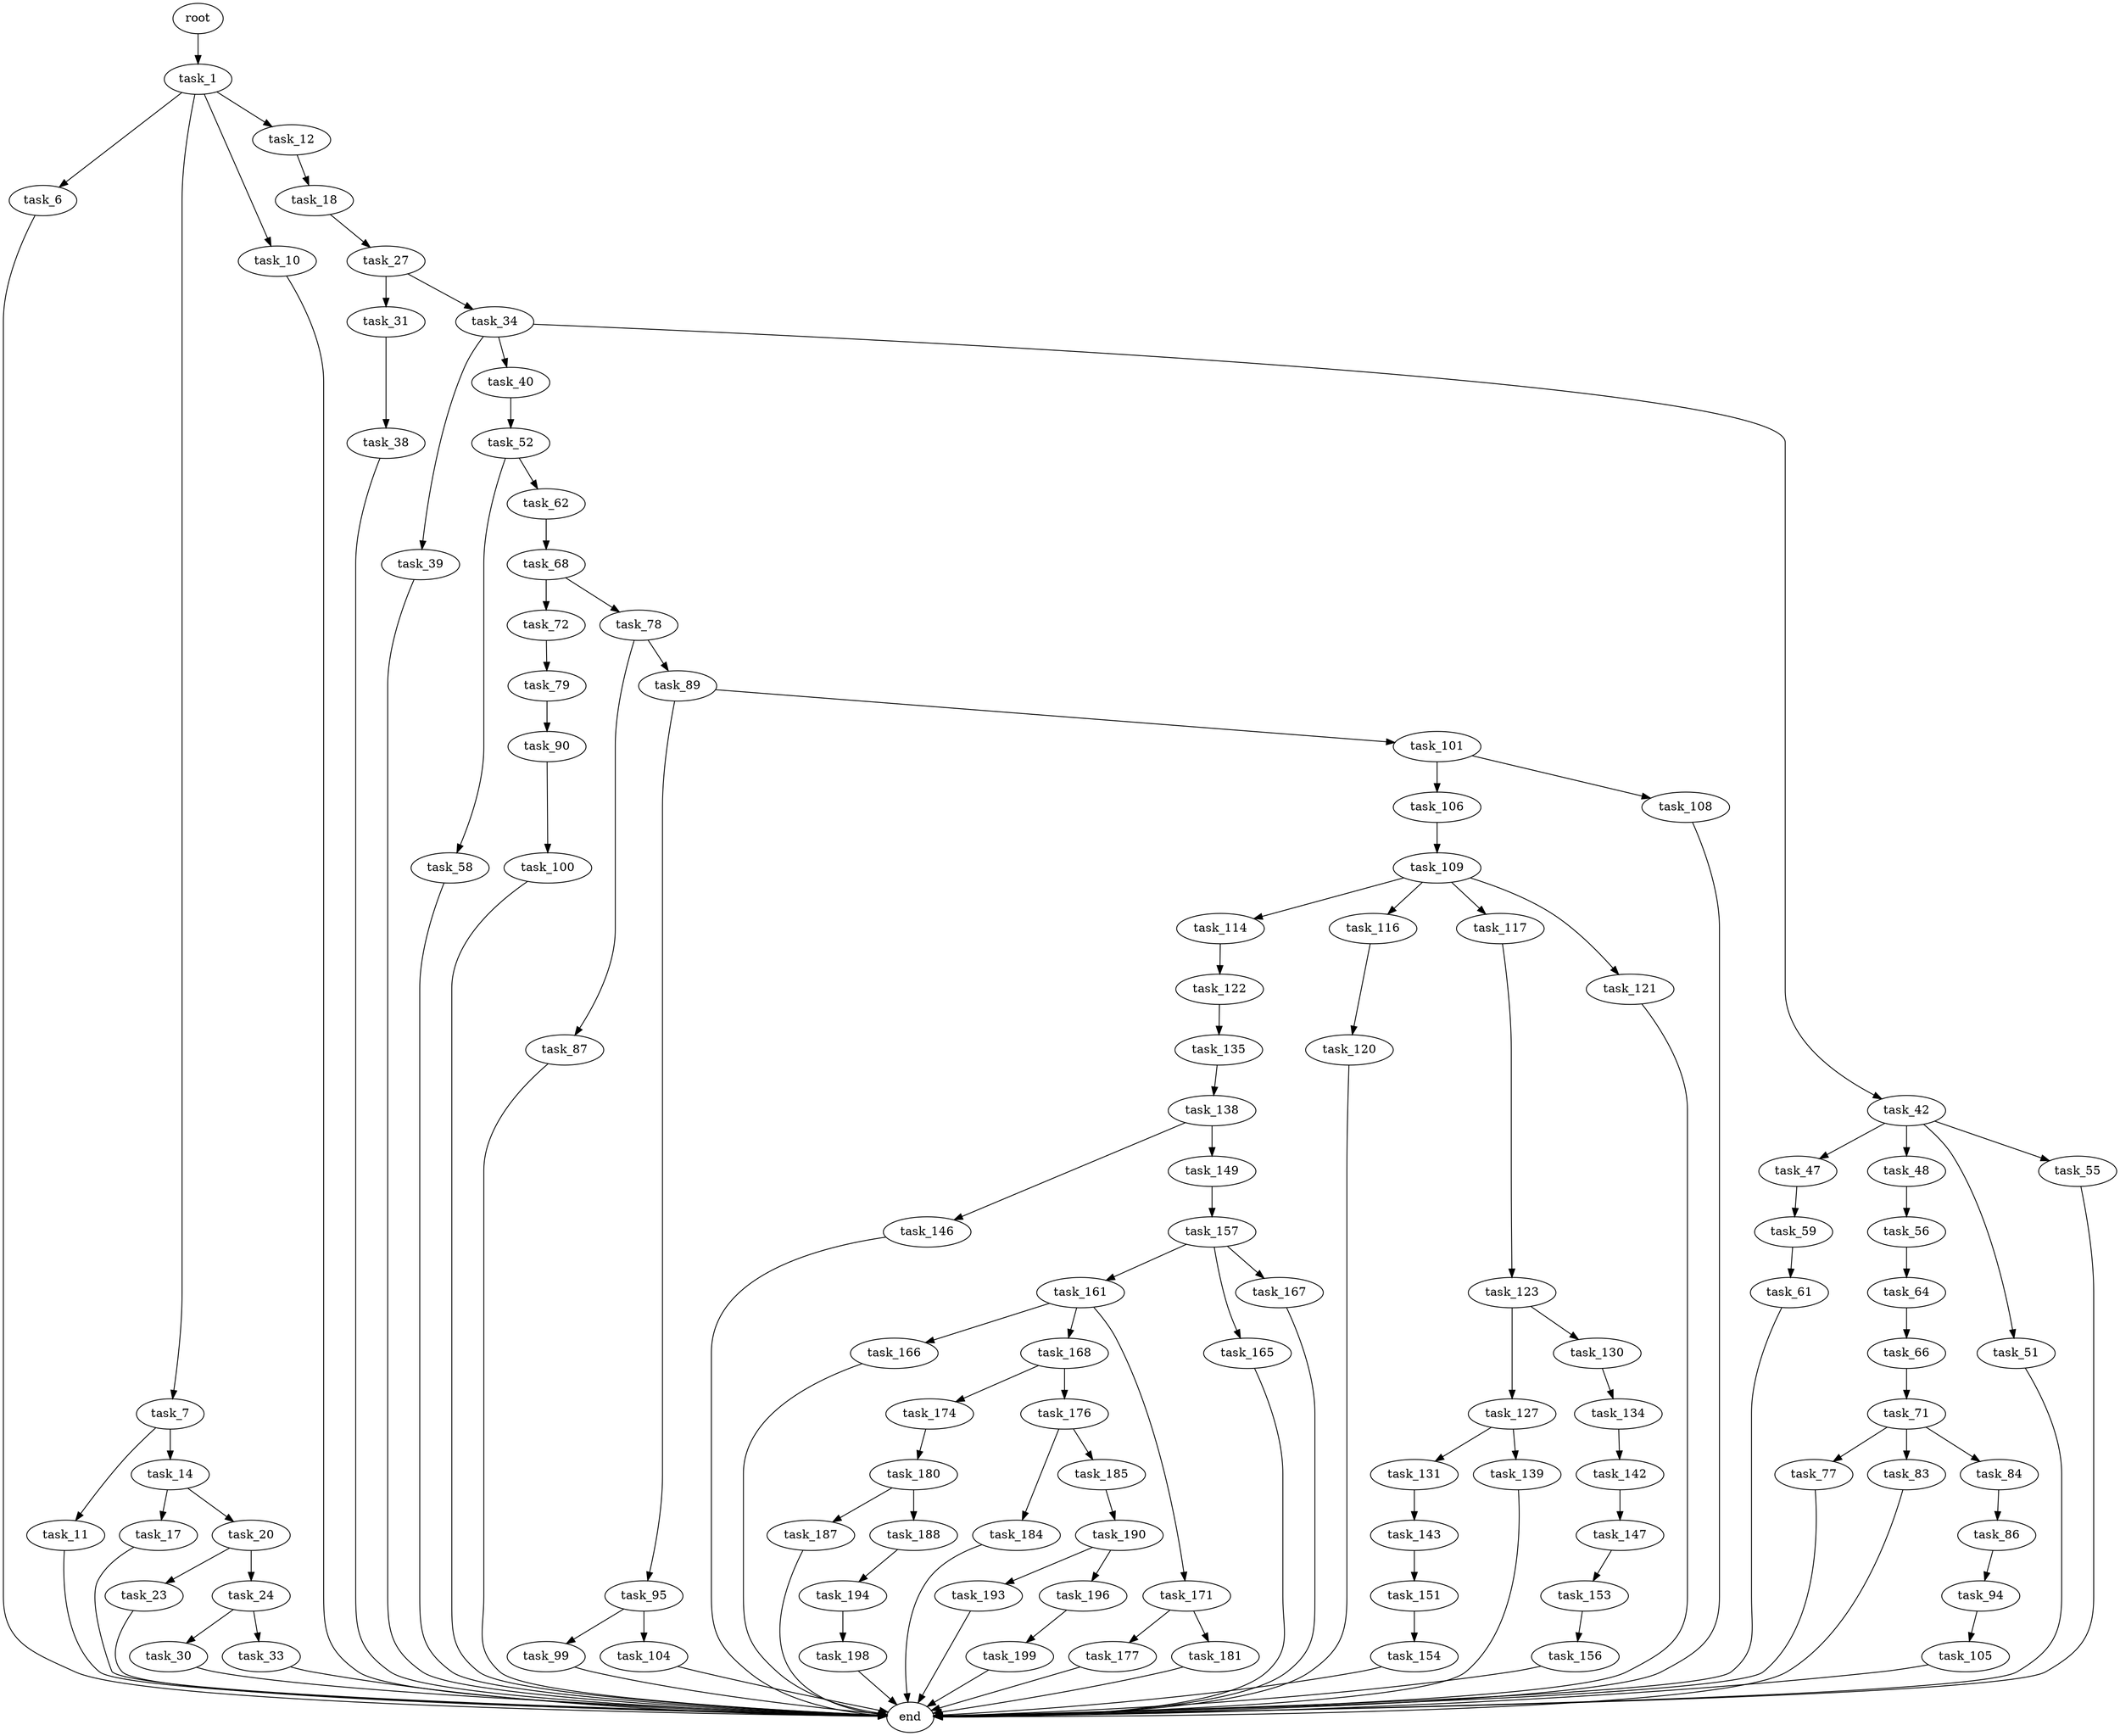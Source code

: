 digraph G {
  root [size="0.000000"];
  task_1 [size="549755813888.000000"];
  task_6 [size="782757789696.000000"];
  task_7 [size="346291660.000000"];
  task_10 [size="549755813888.000000"];
  task_11 [size="231928233984.000000"];
  task_12 [size="368293445632.000000"];
  task_14 [size="552970057935.000000"];
  task_17 [size="7152230777.000000"];
  task_18 [size="424407511728.000000"];
  task_20 [size="276536358505.000000"];
  task_23 [size="1218110148874.000000"];
  task_24 [size="1318189372.000000"];
  task_27 [size="2813317403.000000"];
  task_30 [size="1073741824000.000000"];
  task_31 [size="1594571252.000000"];
  task_33 [size="148197391329.000000"];
  task_34 [size="2214097878.000000"];
  task_38 [size="550086626224.000000"];
  task_39 [size="1140791785716.000000"];
  task_40 [size="14722956729.000000"];
  task_42 [size="8589934592.000000"];
  task_47 [size="8589934592.000000"];
  task_48 [size="39499678940.000000"];
  task_51 [size="862439098221.000000"];
  task_52 [size="642524367578.000000"];
  task_55 [size="22681012581.000000"];
  task_56 [size="68719476736.000000"];
  task_58 [size="358215802344.000000"];
  task_59 [size="42417763109.000000"];
  task_61 [size="15978863061.000000"];
  task_62 [size="368293445632.000000"];
  task_64 [size="113233231998.000000"];
  task_66 [size="23236284843.000000"];
  task_68 [size="8589934592.000000"];
  task_71 [size="68719476736.000000"];
  task_72 [size="1585475049.000000"];
  task_77 [size="391888711184.000000"];
  task_78 [size="1131459740.000000"];
  task_79 [size="68719476736.000000"];
  task_83 [size="18664810471.000000"];
  task_84 [size="543728067395.000000"];
  task_86 [size="368293445632.000000"];
  task_87 [size="231928233984.000000"];
  task_89 [size="5120443122.000000"];
  task_90 [size="860190976244.000000"];
  task_94 [size="14319625218.000000"];
  task_95 [size="28991029248.000000"];
  task_99 [size="126153081874.000000"];
  task_100 [size="368293445632.000000"];
  task_101 [size="1073741824000.000000"];
  task_104 [size="195906090493.000000"];
  task_105 [size="149433599852.000000"];
  task_106 [size="782757789696.000000"];
  task_108 [size="457726105244.000000"];
  task_109 [size="368293445632.000000"];
  task_114 [size="17371563912.000000"];
  task_116 [size="68719476736.000000"];
  task_117 [size="235684852620.000000"];
  task_120 [size="8589934592.000000"];
  task_121 [size="431622265359.000000"];
  task_122 [size="33954098333.000000"];
  task_123 [size="1010463865525.000000"];
  task_127 [size="28740782337.000000"];
  task_130 [size="46067855264.000000"];
  task_131 [size="231928233984.000000"];
  task_134 [size="28644218000.000000"];
  task_135 [size="172393309867.000000"];
  task_138 [size="13101274517.000000"];
  task_139 [size="36563545041.000000"];
  task_142 [size="725791015296.000000"];
  task_143 [size="231928233984.000000"];
  task_146 [size="29883171902.000000"];
  task_147 [size="28991029248.000000"];
  task_149 [size="549755813888.000000"];
  task_151 [size="36772580333.000000"];
  task_153 [size="68719476736.000000"];
  task_154 [size="116263173109.000000"];
  task_156 [size="325633943844.000000"];
  task_157 [size="231928233984.000000"];
  task_161 [size="68719476736.000000"];
  task_165 [size="368293445632.000000"];
  task_166 [size="586010065007.000000"];
  task_167 [size="1255660783.000000"];
  task_168 [size="1000952945016.000000"];
  task_171 [size="782757789696.000000"];
  task_174 [size="549755813888.000000"];
  task_176 [size="334920447885.000000"];
  task_177 [size="28991029248.000000"];
  task_180 [size="28991029248.000000"];
  task_181 [size="6656707454.000000"];
  task_184 [size="231928233984.000000"];
  task_185 [size="196993343727.000000"];
  task_187 [size="803342650.000000"];
  task_188 [size="317313336179.000000"];
  task_190 [size="231928233984.000000"];
  task_193 [size="68719476736.000000"];
  task_194 [size="6599477077.000000"];
  task_196 [size="87211999769.000000"];
  task_198 [size="633370321316.000000"];
  task_199 [size="47944458306.000000"];
  end [size="0.000000"];

  root -> task_1 [size="1.000000"];
  task_1 -> task_6 [size="536870912.000000"];
  task_1 -> task_7 [size="536870912.000000"];
  task_1 -> task_10 [size="536870912.000000"];
  task_1 -> task_12 [size="536870912.000000"];
  task_6 -> end [size="1.000000"];
  task_7 -> task_11 [size="33554432.000000"];
  task_7 -> task_14 [size="33554432.000000"];
  task_10 -> end [size="1.000000"];
  task_11 -> end [size="1.000000"];
  task_12 -> task_18 [size="411041792.000000"];
  task_14 -> task_17 [size="679477248.000000"];
  task_14 -> task_20 [size="679477248.000000"];
  task_17 -> end [size="1.000000"];
  task_18 -> task_27 [size="679477248.000000"];
  task_20 -> task_23 [size="209715200.000000"];
  task_20 -> task_24 [size="209715200.000000"];
  task_23 -> end [size="1.000000"];
  task_24 -> task_30 [size="134217728.000000"];
  task_24 -> task_33 [size="134217728.000000"];
  task_27 -> task_31 [size="75497472.000000"];
  task_27 -> task_34 [size="75497472.000000"];
  task_30 -> end [size="1.000000"];
  task_31 -> task_38 [size="33554432.000000"];
  task_33 -> end [size="1.000000"];
  task_34 -> task_39 [size="134217728.000000"];
  task_34 -> task_40 [size="134217728.000000"];
  task_34 -> task_42 [size="134217728.000000"];
  task_38 -> end [size="1.000000"];
  task_39 -> end [size="1.000000"];
  task_40 -> task_52 [size="411041792.000000"];
  task_42 -> task_47 [size="33554432.000000"];
  task_42 -> task_48 [size="33554432.000000"];
  task_42 -> task_51 [size="33554432.000000"];
  task_42 -> task_55 [size="33554432.000000"];
  task_47 -> task_59 [size="33554432.000000"];
  task_48 -> task_56 [size="33554432.000000"];
  task_51 -> end [size="1.000000"];
  task_52 -> task_58 [size="536870912.000000"];
  task_52 -> task_62 [size="536870912.000000"];
  task_55 -> end [size="1.000000"];
  task_56 -> task_64 [size="134217728.000000"];
  task_58 -> end [size="1.000000"];
  task_59 -> task_61 [size="838860800.000000"];
  task_61 -> end [size="1.000000"];
  task_62 -> task_68 [size="411041792.000000"];
  task_64 -> task_66 [size="134217728.000000"];
  task_66 -> task_71 [size="411041792.000000"];
  task_68 -> task_72 [size="33554432.000000"];
  task_68 -> task_78 [size="33554432.000000"];
  task_71 -> task_77 [size="134217728.000000"];
  task_71 -> task_83 [size="134217728.000000"];
  task_71 -> task_84 [size="134217728.000000"];
  task_72 -> task_79 [size="75497472.000000"];
  task_77 -> end [size="1.000000"];
  task_78 -> task_87 [size="33554432.000000"];
  task_78 -> task_89 [size="33554432.000000"];
  task_79 -> task_90 [size="134217728.000000"];
  task_83 -> end [size="1.000000"];
  task_84 -> task_86 [size="838860800.000000"];
  task_86 -> task_94 [size="411041792.000000"];
  task_87 -> end [size="1.000000"];
  task_89 -> task_95 [size="536870912.000000"];
  task_89 -> task_101 [size="536870912.000000"];
  task_90 -> task_100 [size="838860800.000000"];
  task_94 -> task_105 [size="536870912.000000"];
  task_95 -> task_99 [size="75497472.000000"];
  task_95 -> task_104 [size="75497472.000000"];
  task_99 -> end [size="1.000000"];
  task_100 -> end [size="1.000000"];
  task_101 -> task_106 [size="838860800.000000"];
  task_101 -> task_108 [size="838860800.000000"];
  task_104 -> end [size="1.000000"];
  task_105 -> end [size="1.000000"];
  task_106 -> task_109 [size="679477248.000000"];
  task_108 -> end [size="1.000000"];
  task_109 -> task_114 [size="411041792.000000"];
  task_109 -> task_116 [size="411041792.000000"];
  task_109 -> task_117 [size="411041792.000000"];
  task_109 -> task_121 [size="411041792.000000"];
  task_114 -> task_122 [size="301989888.000000"];
  task_116 -> task_120 [size="134217728.000000"];
  task_117 -> task_123 [size="536870912.000000"];
  task_120 -> end [size="1.000000"];
  task_121 -> end [size="1.000000"];
  task_122 -> task_135 [size="134217728.000000"];
  task_123 -> task_127 [size="838860800.000000"];
  task_123 -> task_130 [size="838860800.000000"];
  task_127 -> task_131 [size="838860800.000000"];
  task_127 -> task_139 [size="838860800.000000"];
  task_130 -> task_134 [size="838860800.000000"];
  task_131 -> task_143 [size="301989888.000000"];
  task_134 -> task_142 [size="679477248.000000"];
  task_135 -> task_138 [size="536870912.000000"];
  task_138 -> task_146 [size="301989888.000000"];
  task_138 -> task_149 [size="301989888.000000"];
  task_139 -> end [size="1.000000"];
  task_142 -> task_147 [size="838860800.000000"];
  task_143 -> task_151 [size="301989888.000000"];
  task_146 -> end [size="1.000000"];
  task_147 -> task_153 [size="75497472.000000"];
  task_149 -> task_157 [size="536870912.000000"];
  task_151 -> task_154 [size="33554432.000000"];
  task_153 -> task_156 [size="134217728.000000"];
  task_154 -> end [size="1.000000"];
  task_156 -> end [size="1.000000"];
  task_157 -> task_161 [size="301989888.000000"];
  task_157 -> task_165 [size="301989888.000000"];
  task_157 -> task_167 [size="301989888.000000"];
  task_161 -> task_166 [size="134217728.000000"];
  task_161 -> task_168 [size="134217728.000000"];
  task_161 -> task_171 [size="134217728.000000"];
  task_165 -> end [size="1.000000"];
  task_166 -> end [size="1.000000"];
  task_167 -> end [size="1.000000"];
  task_168 -> task_174 [size="838860800.000000"];
  task_168 -> task_176 [size="838860800.000000"];
  task_171 -> task_177 [size="679477248.000000"];
  task_171 -> task_181 [size="679477248.000000"];
  task_174 -> task_180 [size="536870912.000000"];
  task_176 -> task_184 [size="838860800.000000"];
  task_176 -> task_185 [size="838860800.000000"];
  task_177 -> end [size="1.000000"];
  task_180 -> task_187 [size="75497472.000000"];
  task_180 -> task_188 [size="75497472.000000"];
  task_181 -> end [size="1.000000"];
  task_184 -> end [size="1.000000"];
  task_185 -> task_190 [size="134217728.000000"];
  task_187 -> end [size="1.000000"];
  task_188 -> task_194 [size="301989888.000000"];
  task_190 -> task_193 [size="301989888.000000"];
  task_190 -> task_196 [size="301989888.000000"];
  task_193 -> end [size="1.000000"];
  task_194 -> task_198 [size="301989888.000000"];
  task_196 -> task_199 [size="134217728.000000"];
  task_198 -> end [size="1.000000"];
  task_199 -> end [size="1.000000"];
}
